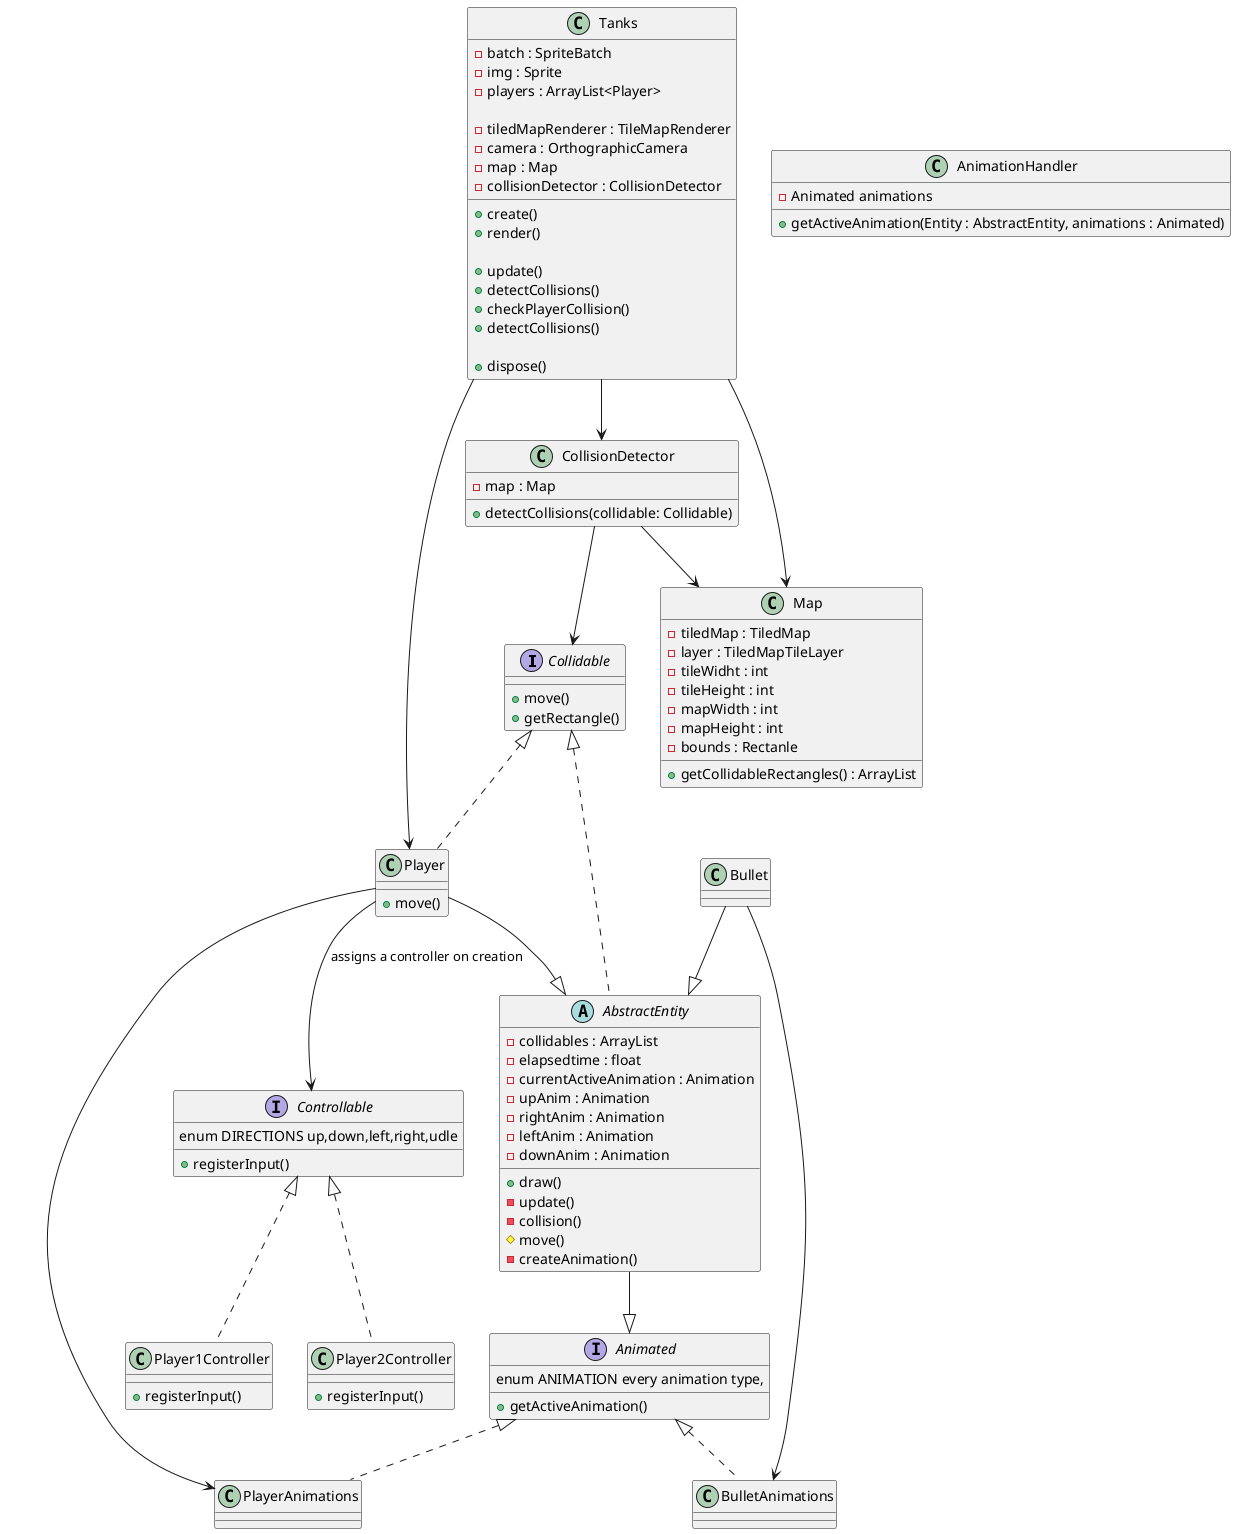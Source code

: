 @startuml tanks
interface Collidable {
    + move()
    + getRectangle()
}
interface Controllable {
  enum DIRECTIONS up,down,left,right,udle
  + registerInput()
}
interface Animated {
    enum ANIMATION every animation type,
    + getActiveAnimation()
}

abstract class AbstractEntity implements Collidable {
    - collidables : ArrayList
    - elapsedtime : float
    - currentActiveAnimation : Animation
    - upAnim : Animation
    - rightAnim : Animation
    - leftAnim : Animation
    - downAnim : Animation

    + draw()
    - update()
    - collision()
    # move()
    - createAnimation() 
}
class AnimationHandler {
    - Animated animations
    + getActiveAnimation(Entity : AbstractEntity, animations : Animated)
}
class CollisionDetector {
    - map : Map
    + detectCollisions(collidable: Collidable)
}

class Player implements Collidable {
    + move()
}
class Player1Controller implements Controllable{
    + registerInput()
}
class Player2Controller implements Controllable{
    + registerInput()
}
class PlayerAnimations implements Animated {
    
}
class BulletAnimations implements Animated {

}

class Map {
    - tiledMap : TiledMap
    - layer : TiledMapTileLayer
    - tileWidht : int
    - tileHeight : int
    - mapWidth : int
    - mapHeight : int
    - bounds : Rectanle

    + getCollidableRectangles() : ArrayList
}

class Tanks {
    - batch : SpriteBatch
    - img : Sprite
    - players : ArrayList<Player>

    - tiledMapRenderer : TileMapRenderer
    - camera : OrthographicCamera
    - map : Map
    - collisionDetector : CollisionDetector

    + create()
    + render()

    + update()
    + detectCollisions()
    + checkPlayerCollision()
    + detectCollisions()

    + dispose()

}

Tanks --> Map
Tanks --> CollisionDetector
Tanks --> Player

CollisionDetector --> Map
CollisionDetector --> Collidable

Player --|> AbstractEntity
Player --> Controllable : assigns a controller on creation
Player --> PlayerAnimations

AbstractEntity --|> Animated

Bullet --|> AbstractEntity
Bullet --> BulletAnimations

@enduml

